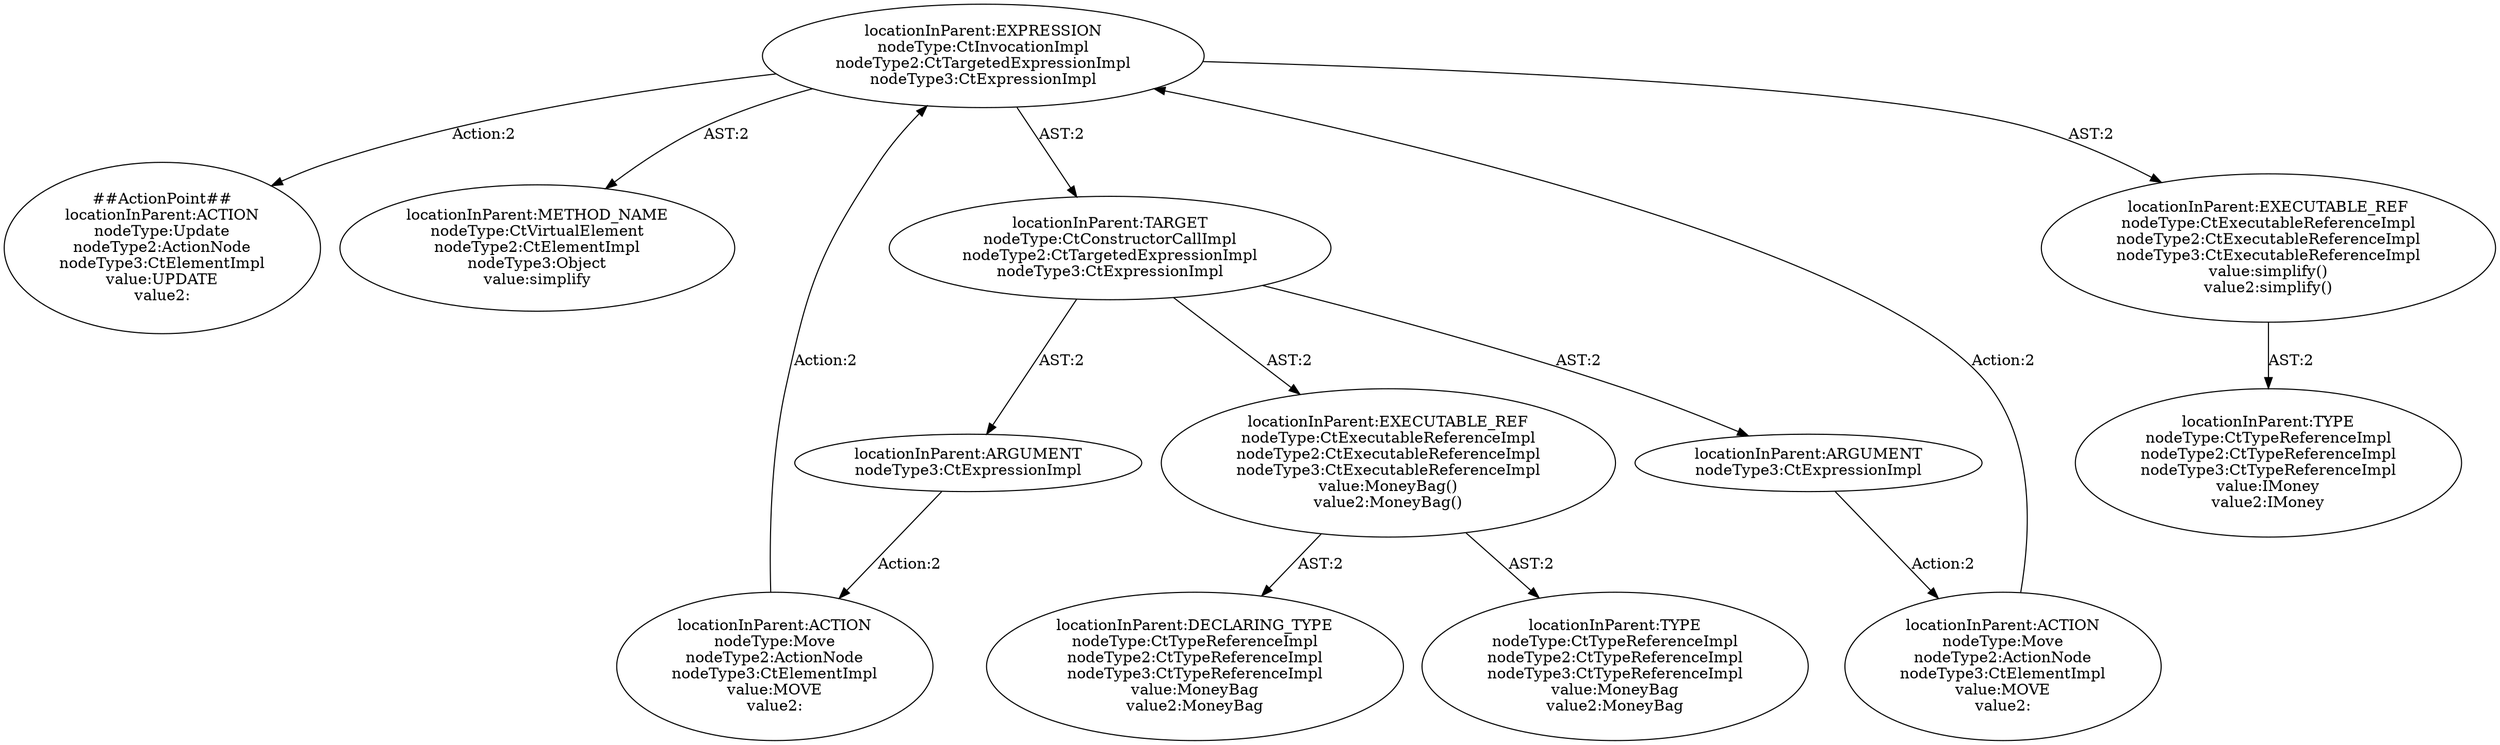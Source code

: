digraph "Pattern" {
0 [label="##ActionPoint##
locationInParent:ACTION
nodeType:Update
nodeType2:ActionNode
nodeType3:CtElementImpl
value:UPDATE
value2:" shape=ellipse]
1 [label="locationInParent:EXPRESSION
nodeType:CtInvocationImpl
nodeType2:CtTargetedExpressionImpl
nodeType3:CtExpressionImpl" shape=ellipse]
2 [label="locationInParent:METHOD_NAME
nodeType:CtVirtualElement
nodeType2:CtElementImpl
nodeType3:Object
value:simplify" shape=ellipse]
3 [label="locationInParent:TARGET
nodeType:CtConstructorCallImpl
nodeType2:CtTargetedExpressionImpl
nodeType3:CtExpressionImpl" shape=ellipse]
4 [label="locationInParent:EXECUTABLE_REF
nodeType:CtExecutableReferenceImpl
nodeType2:CtExecutableReferenceImpl
nodeType3:CtExecutableReferenceImpl
value:MoneyBag()
value2:MoneyBag()" shape=ellipse]
5 [label="locationInParent:DECLARING_TYPE
nodeType:CtTypeReferenceImpl
nodeType2:CtTypeReferenceImpl
nodeType3:CtTypeReferenceImpl
value:MoneyBag
value2:MoneyBag" shape=ellipse]
6 [label="locationInParent:TYPE
nodeType:CtTypeReferenceImpl
nodeType2:CtTypeReferenceImpl
nodeType3:CtTypeReferenceImpl
value:MoneyBag
value2:MoneyBag" shape=ellipse]
7 [label="locationInParent:ARGUMENT
nodeType3:CtExpressionImpl" shape=ellipse]
8 [label="locationInParent:ACTION
nodeType:Move
nodeType2:ActionNode
nodeType3:CtElementImpl
value:MOVE
value2:" shape=ellipse]
9 [label="locationInParent:ARGUMENT
nodeType3:CtExpressionImpl" shape=ellipse]
10 [label="locationInParent:ACTION
nodeType:Move
nodeType2:ActionNode
nodeType3:CtElementImpl
value:MOVE
value2:" shape=ellipse]
11 [label="locationInParent:EXECUTABLE_REF
nodeType:CtExecutableReferenceImpl
nodeType2:CtExecutableReferenceImpl
nodeType3:CtExecutableReferenceImpl
value:simplify()
value2:simplify()" shape=ellipse]
12 [label="locationInParent:TYPE
nodeType:CtTypeReferenceImpl
nodeType2:CtTypeReferenceImpl
nodeType3:CtTypeReferenceImpl
value:IMoney
value2:IMoney" shape=ellipse]
1 -> 0 [label="Action:2"];
1 -> 2 [label="AST:2"];
1 -> 3 [label="AST:2"];
1 -> 11 [label="AST:2"];
3 -> 4 [label="AST:2"];
3 -> 7 [label="AST:2"];
3 -> 9 [label="AST:2"];
4 -> 5 [label="AST:2"];
4 -> 6 [label="AST:2"];
7 -> 8 [label="Action:2"];
8 -> 1 [label="Action:2"];
9 -> 10 [label="Action:2"];
10 -> 1 [label="Action:2"];
11 -> 12 [label="AST:2"];
}